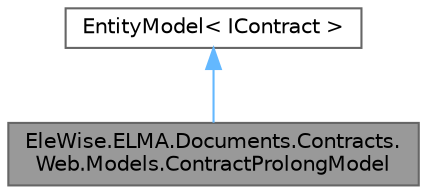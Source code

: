 digraph "EleWise.ELMA.Documents.Contracts.Web.Models.ContractProlongModel"
{
 // LATEX_PDF_SIZE
  bgcolor="transparent";
  edge [fontname=Helvetica,fontsize=10,labelfontname=Helvetica,labelfontsize=10];
  node [fontname=Helvetica,fontsize=10,shape=box,height=0.2,width=0.4];
  Node1 [id="Node000001",label="EleWise.ELMA.Documents.Contracts.\lWeb.Models.ContractProlongModel",height=0.2,width=0.4,color="gray40", fillcolor="grey60", style="filled", fontcolor="black",tooltip="Модель пролонгирования договора"];
  Node2 -> Node1 [id="edge1_Node000001_Node000002",dir="back",color="steelblue1",style="solid",tooltip=" "];
  Node2 [id="Node000002",label="EntityModel\< IContract \>",height=0.2,width=0.4,color="gray40", fillcolor="white", style="filled",tooltip=" "];
}
